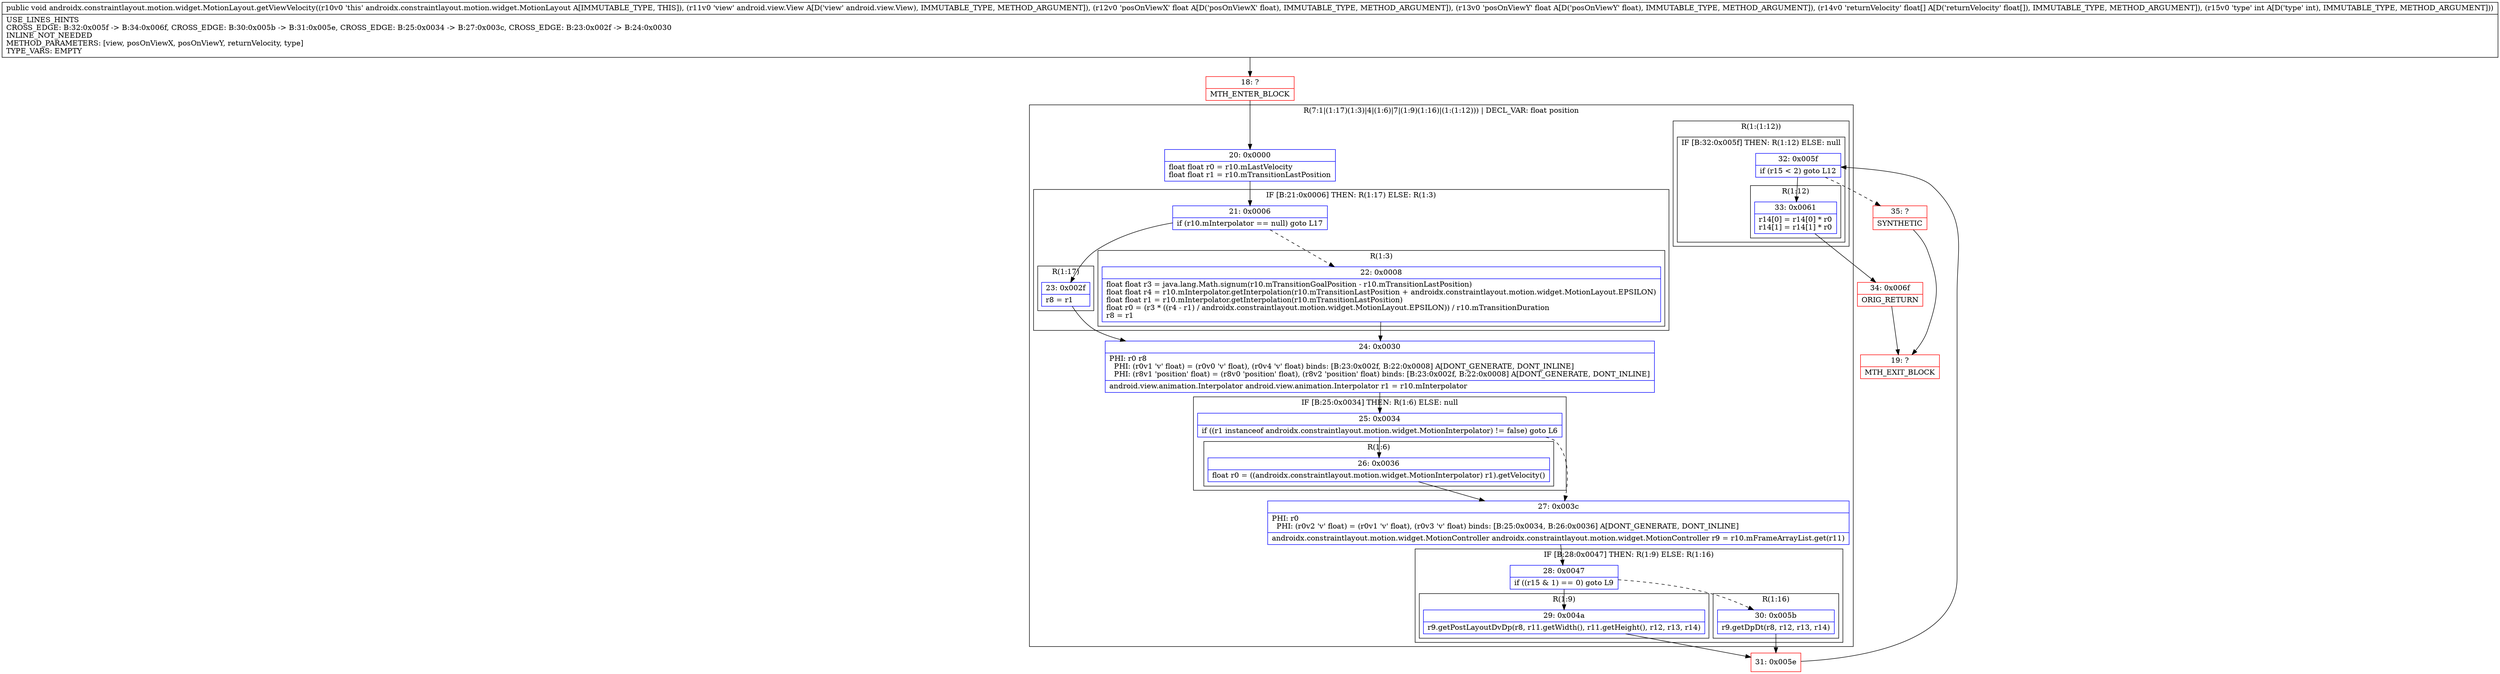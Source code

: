 digraph "CFG forandroidx.constraintlayout.motion.widget.MotionLayout.getViewVelocity(Landroid\/view\/View;FF[FI)V" {
subgraph cluster_Region_1576540270 {
label = "R(7:1|(1:17)(1:3)|4|(1:6)|7|(1:9)(1:16)|(1:(1:12))) | DECL_VAR: float position\l";
node [shape=record,color=blue];
Node_20 [shape=record,label="{20\:\ 0x0000|float float r0 = r10.mLastVelocity\lfloat float r1 = r10.mTransitionLastPosition\l}"];
subgraph cluster_IfRegion_1815616471 {
label = "IF [B:21:0x0006] THEN: R(1:17) ELSE: R(1:3)";
node [shape=record,color=blue];
Node_21 [shape=record,label="{21\:\ 0x0006|if (r10.mInterpolator == null) goto L17\l}"];
subgraph cluster_Region_664526322 {
label = "R(1:17)";
node [shape=record,color=blue];
Node_23 [shape=record,label="{23\:\ 0x002f|r8 = r1\l}"];
}
subgraph cluster_Region_66841124 {
label = "R(1:3)";
node [shape=record,color=blue];
Node_22 [shape=record,label="{22\:\ 0x0008|float float r3 = java.lang.Math.signum(r10.mTransitionGoalPosition \- r10.mTransitionLastPosition)\lfloat float r4 = r10.mInterpolator.getInterpolation(r10.mTransitionLastPosition + androidx.constraintlayout.motion.widget.MotionLayout.EPSILON)\lfloat float r1 = r10.mInterpolator.getInterpolation(r10.mTransitionLastPosition)\lfloat r0 = (r3 * ((r4 \- r1) \/ androidx.constraintlayout.motion.widget.MotionLayout.EPSILON)) \/ r10.mTransitionDuration\lr8 = r1\l}"];
}
}
Node_24 [shape=record,label="{24\:\ 0x0030|PHI: r0 r8 \l  PHI: (r0v1 'v' float) = (r0v0 'v' float), (r0v4 'v' float) binds: [B:23:0x002f, B:22:0x0008] A[DONT_GENERATE, DONT_INLINE]\l  PHI: (r8v1 'position' float) = (r8v0 'position' float), (r8v2 'position' float) binds: [B:23:0x002f, B:22:0x0008] A[DONT_GENERATE, DONT_INLINE]\l|android.view.animation.Interpolator android.view.animation.Interpolator r1 = r10.mInterpolator\l}"];
subgraph cluster_IfRegion_1536182158 {
label = "IF [B:25:0x0034] THEN: R(1:6) ELSE: null";
node [shape=record,color=blue];
Node_25 [shape=record,label="{25\:\ 0x0034|if ((r1 instanceof androidx.constraintlayout.motion.widget.MotionInterpolator) != false) goto L6\l}"];
subgraph cluster_Region_985188854 {
label = "R(1:6)";
node [shape=record,color=blue];
Node_26 [shape=record,label="{26\:\ 0x0036|float r0 = ((androidx.constraintlayout.motion.widget.MotionInterpolator) r1).getVelocity()\l}"];
}
}
Node_27 [shape=record,label="{27\:\ 0x003c|PHI: r0 \l  PHI: (r0v2 'v' float) = (r0v1 'v' float), (r0v3 'v' float) binds: [B:25:0x0034, B:26:0x0036] A[DONT_GENERATE, DONT_INLINE]\l|androidx.constraintlayout.motion.widget.MotionController androidx.constraintlayout.motion.widget.MotionController r9 = r10.mFrameArrayList.get(r11)\l}"];
subgraph cluster_IfRegion_1929378617 {
label = "IF [B:28:0x0047] THEN: R(1:9) ELSE: R(1:16)";
node [shape=record,color=blue];
Node_28 [shape=record,label="{28\:\ 0x0047|if ((r15 & 1) == 0) goto L9\l}"];
subgraph cluster_Region_132525074 {
label = "R(1:9)";
node [shape=record,color=blue];
Node_29 [shape=record,label="{29\:\ 0x004a|r9.getPostLayoutDvDp(r8, r11.getWidth(), r11.getHeight(), r12, r13, r14)\l}"];
}
subgraph cluster_Region_1371590092 {
label = "R(1:16)";
node [shape=record,color=blue];
Node_30 [shape=record,label="{30\:\ 0x005b|r9.getDpDt(r8, r12, r13, r14)\l}"];
}
}
subgraph cluster_Region_397195456 {
label = "R(1:(1:12))";
node [shape=record,color=blue];
subgraph cluster_IfRegion_1416890901 {
label = "IF [B:32:0x005f] THEN: R(1:12) ELSE: null";
node [shape=record,color=blue];
Node_32 [shape=record,label="{32\:\ 0x005f|if (r15 \< 2) goto L12\l}"];
subgraph cluster_Region_985504163 {
label = "R(1:12)";
node [shape=record,color=blue];
Node_33 [shape=record,label="{33\:\ 0x0061|r14[0] = r14[0] * r0\lr14[1] = r14[1] * r0\l}"];
}
}
}
}
Node_18 [shape=record,color=red,label="{18\:\ ?|MTH_ENTER_BLOCK\l}"];
Node_31 [shape=record,color=red,label="{31\:\ 0x005e}"];
Node_34 [shape=record,color=red,label="{34\:\ 0x006f|ORIG_RETURN\l}"];
Node_19 [shape=record,color=red,label="{19\:\ ?|MTH_EXIT_BLOCK\l}"];
Node_35 [shape=record,color=red,label="{35\:\ ?|SYNTHETIC\l}"];
MethodNode[shape=record,label="{public void androidx.constraintlayout.motion.widget.MotionLayout.getViewVelocity((r10v0 'this' androidx.constraintlayout.motion.widget.MotionLayout A[IMMUTABLE_TYPE, THIS]), (r11v0 'view' android.view.View A[D('view' android.view.View), IMMUTABLE_TYPE, METHOD_ARGUMENT]), (r12v0 'posOnViewX' float A[D('posOnViewX' float), IMMUTABLE_TYPE, METHOD_ARGUMENT]), (r13v0 'posOnViewY' float A[D('posOnViewY' float), IMMUTABLE_TYPE, METHOD_ARGUMENT]), (r14v0 'returnVelocity' float[] A[D('returnVelocity' float[]), IMMUTABLE_TYPE, METHOD_ARGUMENT]), (r15v0 'type' int A[D('type' int), IMMUTABLE_TYPE, METHOD_ARGUMENT]))  | USE_LINES_HINTS\lCROSS_EDGE: B:32:0x005f \-\> B:34:0x006f, CROSS_EDGE: B:30:0x005b \-\> B:31:0x005e, CROSS_EDGE: B:25:0x0034 \-\> B:27:0x003c, CROSS_EDGE: B:23:0x002f \-\> B:24:0x0030\lINLINE_NOT_NEEDED\lMETHOD_PARAMETERS: [view, posOnViewX, posOnViewY, returnVelocity, type]\lTYPE_VARS: EMPTY\l}"];
MethodNode -> Node_18;Node_20 -> Node_21;
Node_21 -> Node_22[style=dashed];
Node_21 -> Node_23;
Node_23 -> Node_24;
Node_22 -> Node_24;
Node_24 -> Node_25;
Node_25 -> Node_26;
Node_25 -> Node_27[style=dashed];
Node_26 -> Node_27;
Node_27 -> Node_28;
Node_28 -> Node_29;
Node_28 -> Node_30[style=dashed];
Node_29 -> Node_31;
Node_30 -> Node_31;
Node_32 -> Node_33;
Node_32 -> Node_35[style=dashed];
Node_33 -> Node_34;
Node_18 -> Node_20;
Node_31 -> Node_32;
Node_34 -> Node_19;
Node_35 -> Node_19;
}

